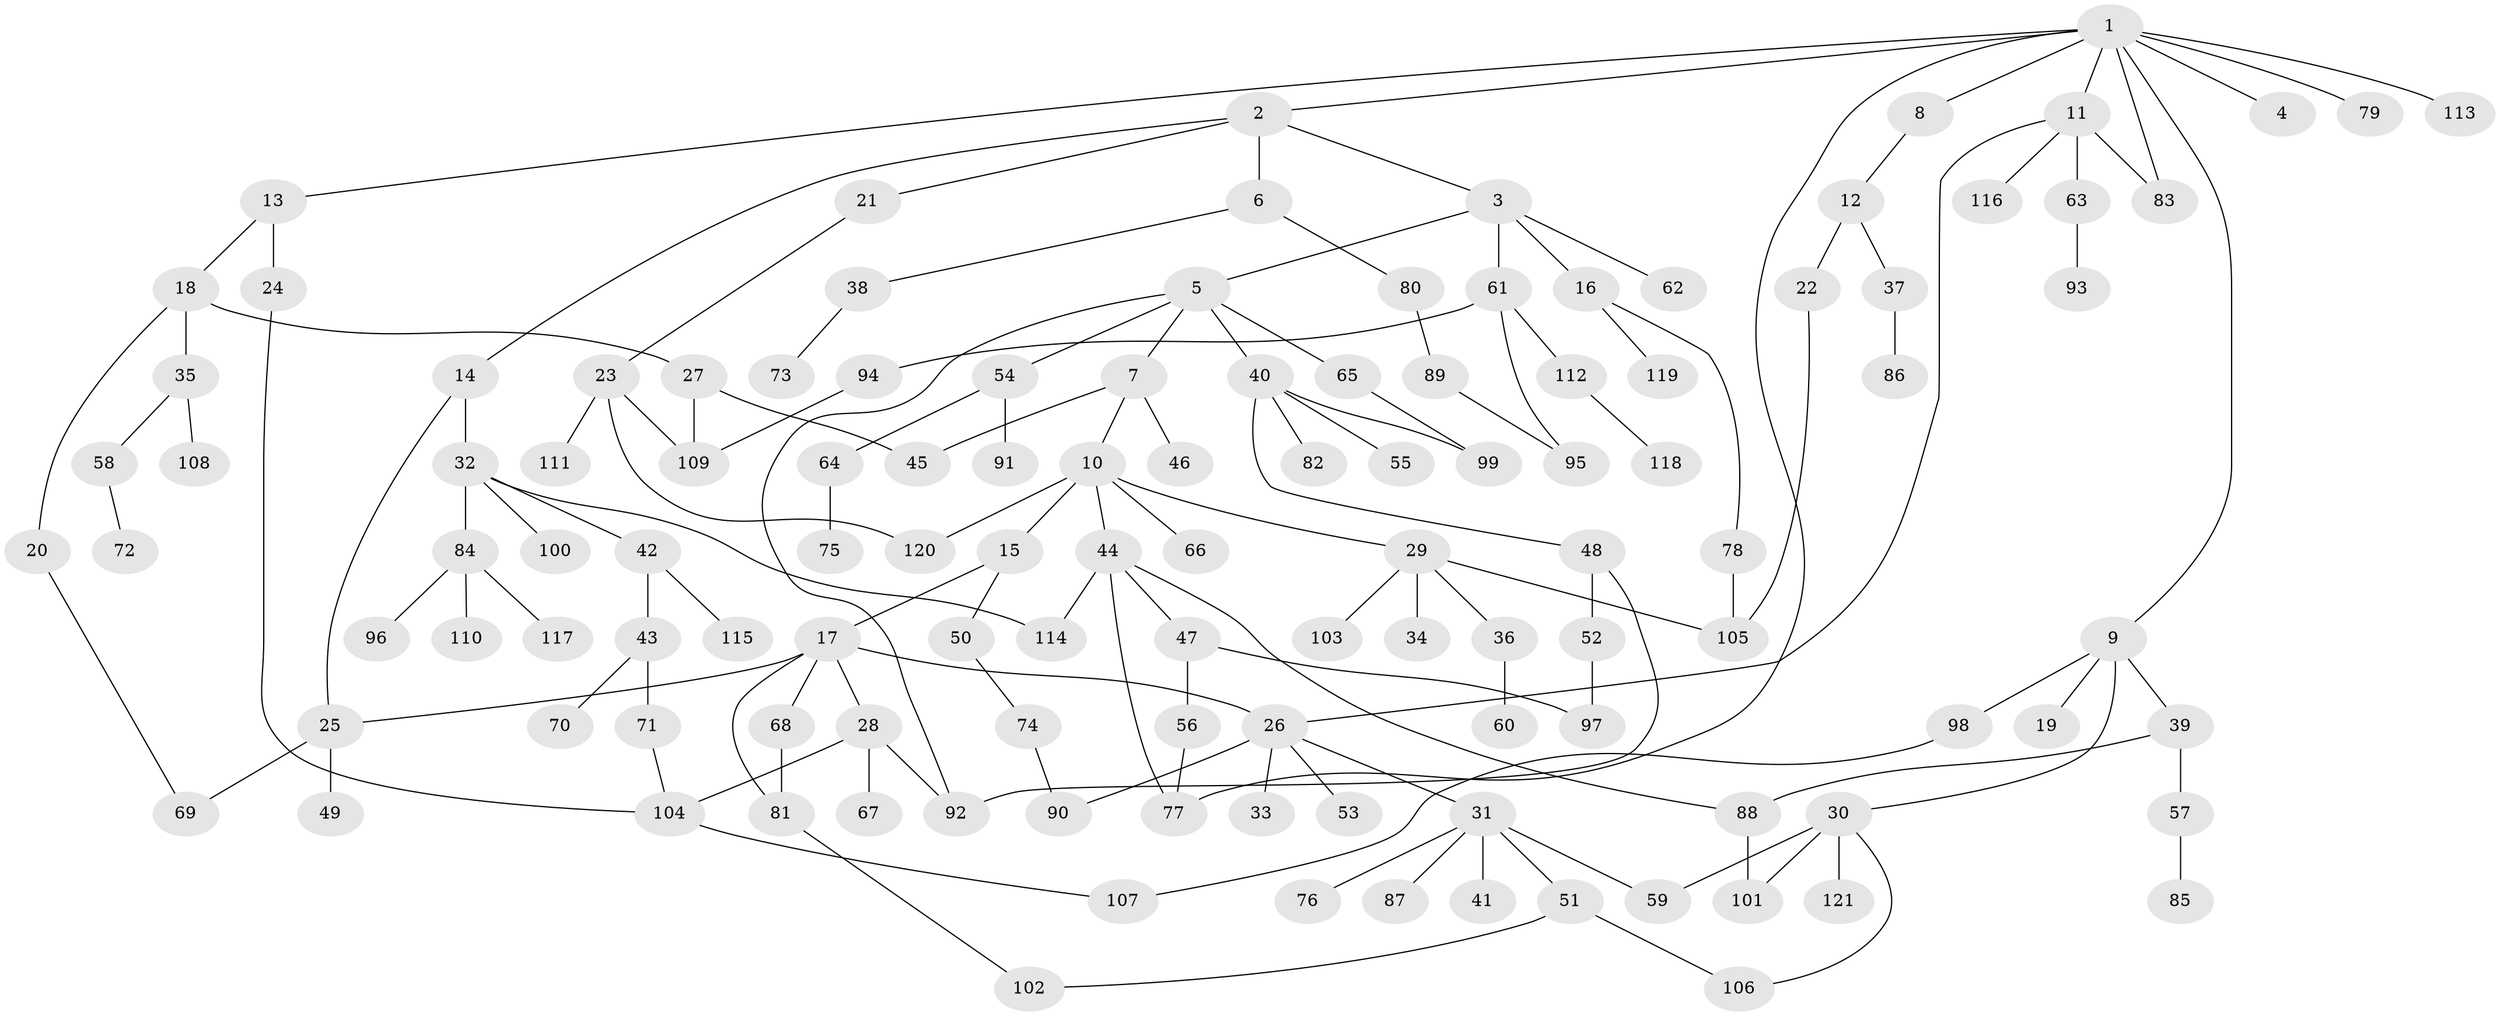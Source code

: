// Generated by graph-tools (version 1.1) at 2025/34/03/09/25 02:34:13]
// undirected, 121 vertices, 148 edges
graph export_dot {
graph [start="1"]
  node [color=gray90,style=filled];
  1;
  2;
  3;
  4;
  5;
  6;
  7;
  8;
  9;
  10;
  11;
  12;
  13;
  14;
  15;
  16;
  17;
  18;
  19;
  20;
  21;
  22;
  23;
  24;
  25;
  26;
  27;
  28;
  29;
  30;
  31;
  32;
  33;
  34;
  35;
  36;
  37;
  38;
  39;
  40;
  41;
  42;
  43;
  44;
  45;
  46;
  47;
  48;
  49;
  50;
  51;
  52;
  53;
  54;
  55;
  56;
  57;
  58;
  59;
  60;
  61;
  62;
  63;
  64;
  65;
  66;
  67;
  68;
  69;
  70;
  71;
  72;
  73;
  74;
  75;
  76;
  77;
  78;
  79;
  80;
  81;
  82;
  83;
  84;
  85;
  86;
  87;
  88;
  89;
  90;
  91;
  92;
  93;
  94;
  95;
  96;
  97;
  98;
  99;
  100;
  101;
  102;
  103;
  104;
  105;
  106;
  107;
  108;
  109;
  110;
  111;
  112;
  113;
  114;
  115;
  116;
  117;
  118;
  119;
  120;
  121;
  1 -- 2;
  1 -- 4;
  1 -- 8;
  1 -- 9;
  1 -- 11;
  1 -- 13;
  1 -- 79;
  1 -- 113;
  1 -- 77;
  1 -- 83;
  2 -- 3;
  2 -- 6;
  2 -- 14;
  2 -- 21;
  3 -- 5;
  3 -- 16;
  3 -- 61;
  3 -- 62;
  5 -- 7;
  5 -- 40;
  5 -- 54;
  5 -- 65;
  5 -- 92;
  6 -- 38;
  6 -- 80;
  7 -- 10;
  7 -- 45;
  7 -- 46;
  8 -- 12;
  9 -- 19;
  9 -- 30;
  9 -- 39;
  9 -- 98;
  10 -- 15;
  10 -- 29;
  10 -- 44;
  10 -- 66;
  10 -- 120;
  11 -- 63;
  11 -- 83;
  11 -- 116;
  11 -- 26;
  12 -- 22;
  12 -- 37;
  13 -- 18;
  13 -- 24;
  14 -- 32;
  14 -- 25;
  15 -- 17;
  15 -- 50;
  16 -- 78;
  16 -- 119;
  17 -- 25;
  17 -- 26;
  17 -- 28;
  17 -- 68;
  17 -- 81;
  18 -- 20;
  18 -- 27;
  18 -- 35;
  20 -- 69;
  21 -- 23;
  22 -- 105;
  23 -- 111;
  23 -- 120;
  23 -- 109;
  24 -- 104;
  25 -- 49;
  25 -- 69;
  26 -- 31;
  26 -- 33;
  26 -- 53;
  26 -- 90;
  27 -- 45;
  27 -- 109;
  28 -- 67;
  28 -- 92;
  28 -- 104;
  29 -- 34;
  29 -- 36;
  29 -- 103;
  29 -- 105;
  30 -- 106;
  30 -- 121;
  30 -- 101;
  30 -- 59;
  31 -- 41;
  31 -- 51;
  31 -- 59;
  31 -- 76;
  31 -- 87;
  32 -- 42;
  32 -- 84;
  32 -- 100;
  32 -- 114;
  35 -- 58;
  35 -- 108;
  36 -- 60;
  37 -- 86;
  38 -- 73;
  39 -- 57;
  39 -- 88;
  40 -- 48;
  40 -- 55;
  40 -- 82;
  40 -- 99;
  42 -- 43;
  42 -- 115;
  43 -- 70;
  43 -- 71;
  44 -- 47;
  44 -- 88;
  44 -- 77;
  44 -- 114;
  47 -- 56;
  47 -- 97;
  48 -- 52;
  48 -- 92;
  50 -- 74;
  51 -- 106;
  51 -- 102;
  52 -- 97;
  54 -- 64;
  54 -- 91;
  56 -- 77;
  57 -- 85;
  58 -- 72;
  61 -- 94;
  61 -- 112;
  61 -- 95;
  63 -- 93;
  64 -- 75;
  65 -- 99;
  68 -- 81;
  71 -- 104;
  74 -- 90;
  78 -- 105;
  80 -- 89;
  81 -- 102;
  84 -- 96;
  84 -- 110;
  84 -- 117;
  88 -- 101;
  89 -- 95;
  94 -- 109;
  98 -- 107;
  104 -- 107;
  112 -- 118;
}
